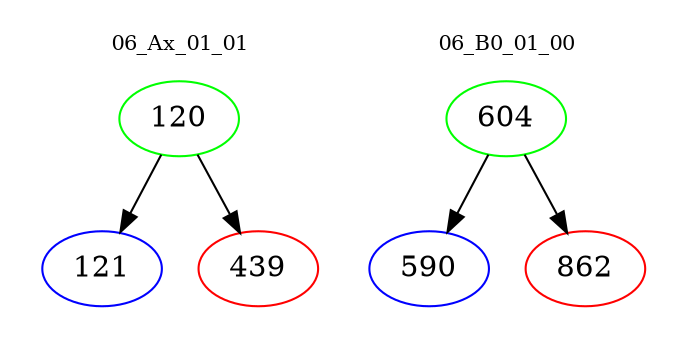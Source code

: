 digraph{
subgraph cluster_0 {
color = white
label = "06_Ax_01_01";
fontsize=10;
T0_120 [label="120", color="green"]
T0_120 -> T0_121 [color="black"]
T0_121 [label="121", color="blue"]
T0_120 -> T0_439 [color="black"]
T0_439 [label="439", color="red"]
}
subgraph cluster_1 {
color = white
label = "06_B0_01_00";
fontsize=10;
T1_604 [label="604", color="green"]
T1_604 -> T1_590 [color="black"]
T1_590 [label="590", color="blue"]
T1_604 -> T1_862 [color="black"]
T1_862 [label="862", color="red"]
}
}
